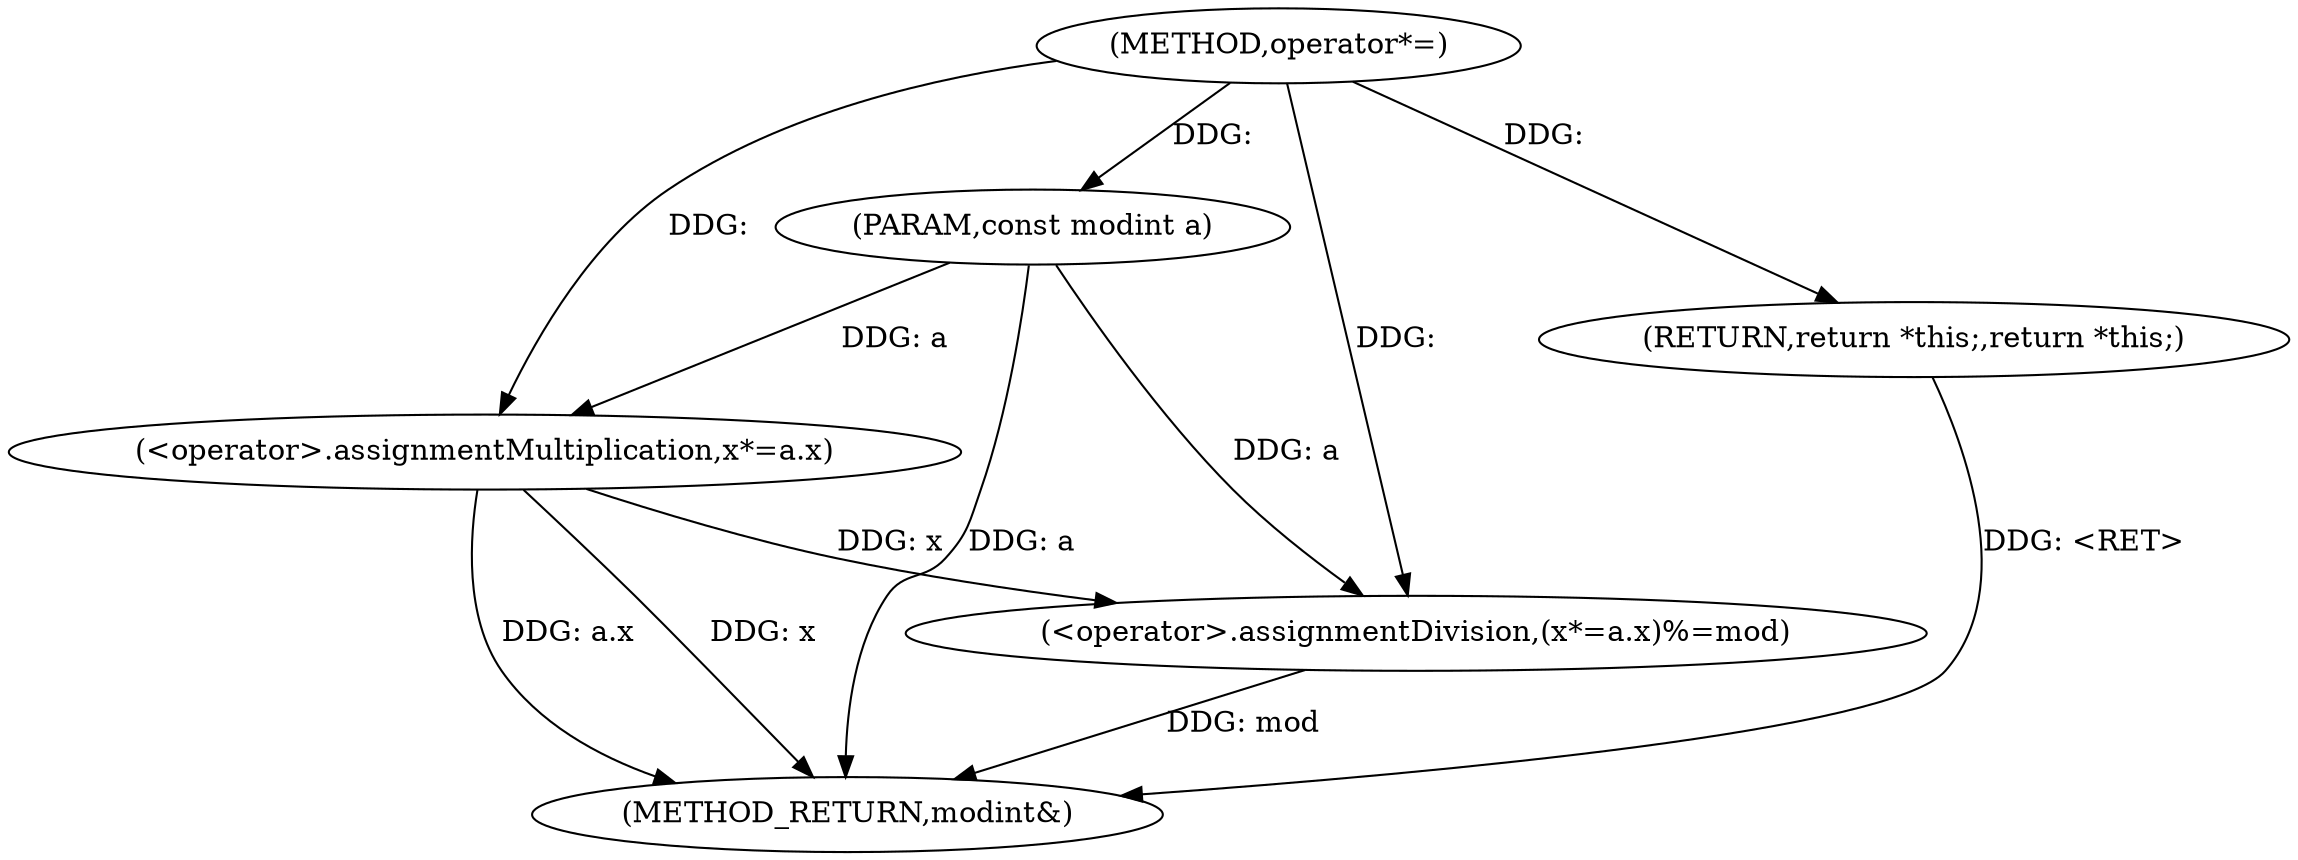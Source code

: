 digraph "operator*=" {  
"1000170" [label = "(METHOD,operator*=)" ]
"1000183" [label = "(METHOD_RETURN,modint&)" ]
"1000171" [label = "(PARAM,const modint a)" ]
"1000173" [label = "(<operator>.assignmentDivision,(x*=a.x)%=mod)" ]
"1000180" [label = "(RETURN,return *this;,return *this;)" ]
"1000174" [label = "(<operator>.assignmentMultiplication,x*=a.x)" ]
  "1000180" -> "1000183"  [ label = "DDG: <RET>"] 
  "1000171" -> "1000183"  [ label = "DDG: a"] 
  "1000174" -> "1000183"  [ label = "DDG: a.x"] 
  "1000174" -> "1000183"  [ label = "DDG: x"] 
  "1000173" -> "1000183"  [ label = "DDG: mod"] 
  "1000170" -> "1000171"  [ label = "DDG: "] 
  "1000170" -> "1000173"  [ label = "DDG: "] 
  "1000170" -> "1000180"  [ label = "DDG: "] 
  "1000174" -> "1000173"  [ label = "DDG: x"] 
  "1000171" -> "1000173"  [ label = "DDG: a"] 
  "1000170" -> "1000174"  [ label = "DDG: "] 
  "1000171" -> "1000174"  [ label = "DDG: a"] 
}
